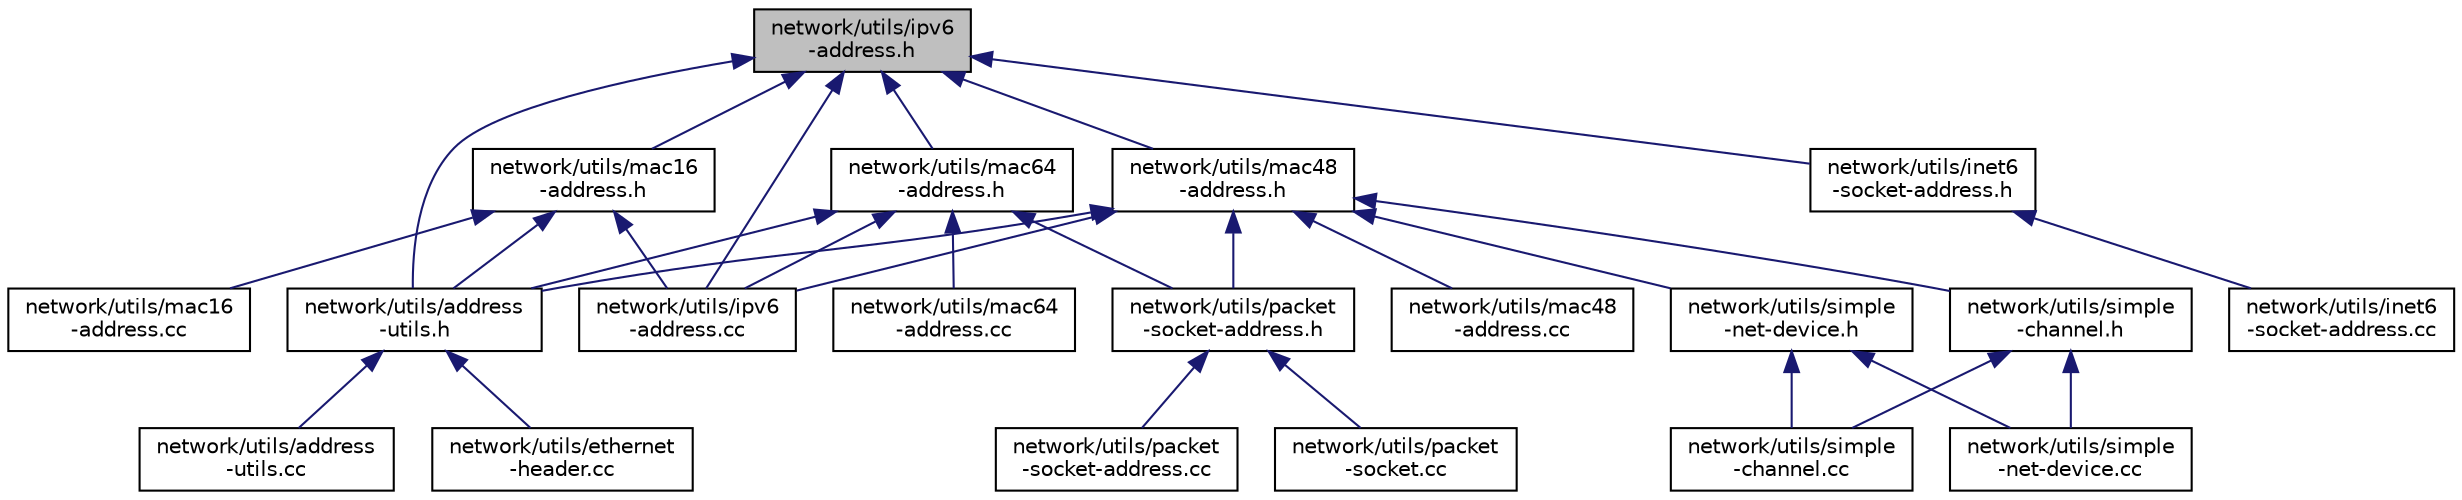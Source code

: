 digraph "network/utils/ipv6-address.h"
{
  edge [fontname="Helvetica",fontsize="10",labelfontname="Helvetica",labelfontsize="10"];
  node [fontname="Helvetica",fontsize="10",shape=record];
  Node1 [label="network/utils/ipv6\l-address.h",height=0.2,width=0.4,color="black", fillcolor="grey75", style="filled", fontcolor="black"];
  Node1 -> Node2 [dir="back",color="midnightblue",fontsize="10",style="solid"];
  Node2 [label="network/utils/address\l-utils.h",height=0.2,width=0.4,color="black", fillcolor="white", style="filled",URL="$d9/d93/address-utils_8h.html"];
  Node2 -> Node3 [dir="back",color="midnightblue",fontsize="10",style="solid"];
  Node3 [label="network/utils/address\l-utils.cc",height=0.2,width=0.4,color="black", fillcolor="white", style="filled",URL="$d5/db3/address-utils_8cc.html"];
  Node2 -> Node4 [dir="back",color="midnightblue",fontsize="10",style="solid"];
  Node4 [label="network/utils/ethernet\l-header.cc",height=0.2,width=0.4,color="black", fillcolor="white", style="filled",URL="$df/d6b/ethernet-header_8cc.html"];
  Node1 -> Node5 [dir="back",color="midnightblue",fontsize="10",style="solid"];
  Node5 [label="network/utils/mac64\l-address.h",height=0.2,width=0.4,color="black", fillcolor="white", style="filled",URL="$d2/df9/mac64-address_8h.html"];
  Node5 -> Node2 [dir="back",color="midnightblue",fontsize="10",style="solid"];
  Node5 -> Node6 [dir="back",color="midnightblue",fontsize="10",style="solid"];
  Node6 [label="network/utils/ipv6\l-address.cc",height=0.2,width=0.4,color="black", fillcolor="white", style="filled",URL="$d7/d82/ipv6-address_8cc.html"];
  Node5 -> Node7 [dir="back",color="midnightblue",fontsize="10",style="solid"];
  Node7 [label="network/utils/mac64\l-address.cc",height=0.2,width=0.4,color="black", fillcolor="white", style="filled",URL="$dc/dc2/mac64-address_8cc.html"];
  Node5 -> Node8 [dir="back",color="midnightblue",fontsize="10",style="solid"];
  Node8 [label="network/utils/packet\l-socket-address.h",height=0.2,width=0.4,color="black", fillcolor="white", style="filled",URL="$da/dfb/packet-socket-address_8h.html"];
  Node8 -> Node9 [dir="back",color="midnightblue",fontsize="10",style="solid"];
  Node9 [label="network/utils/packet\l-socket-address.cc",height=0.2,width=0.4,color="black", fillcolor="white", style="filled",URL="$d1/d37/packet-socket-address_8cc.html"];
  Node8 -> Node10 [dir="back",color="midnightblue",fontsize="10",style="solid"];
  Node10 [label="network/utils/packet\l-socket.cc",height=0.2,width=0.4,color="black", fillcolor="white", style="filled",URL="$dc/d8f/packet-socket_8cc.html"];
  Node1 -> Node11 [dir="back",color="midnightblue",fontsize="10",style="solid"];
  Node11 [label="network/utils/mac48\l-address.h",height=0.2,width=0.4,color="black", fillcolor="white", style="filled",URL="$db/dfd/mac48-address_8h.html"];
  Node11 -> Node2 [dir="back",color="midnightblue",fontsize="10",style="solid"];
  Node11 -> Node6 [dir="back",color="midnightblue",fontsize="10",style="solid"];
  Node11 -> Node12 [dir="back",color="midnightblue",fontsize="10",style="solid"];
  Node12 [label="network/utils/mac48\l-address.cc",height=0.2,width=0.4,color="black", fillcolor="white", style="filled",URL="$d6/db1/mac48-address_8cc.html"];
  Node11 -> Node8 [dir="back",color="midnightblue",fontsize="10",style="solid"];
  Node11 -> Node13 [dir="back",color="midnightblue",fontsize="10",style="solid"];
  Node13 [label="network/utils/simple\l-channel.h",height=0.2,width=0.4,color="black", fillcolor="white", style="filled",URL="$db/d18/simple-channel_8h.html"];
  Node13 -> Node14 [dir="back",color="midnightblue",fontsize="10",style="solid"];
  Node14 [label="network/utils/simple\l-channel.cc",height=0.2,width=0.4,color="black", fillcolor="white", style="filled",URL="$de/ddd/simple-channel_8cc.html"];
  Node13 -> Node15 [dir="back",color="midnightblue",fontsize="10",style="solid"];
  Node15 [label="network/utils/simple\l-net-device.cc",height=0.2,width=0.4,color="black", fillcolor="white", style="filled",URL="$db/d94/simple-net-device_8cc.html"];
  Node11 -> Node16 [dir="back",color="midnightblue",fontsize="10",style="solid"];
  Node16 [label="network/utils/simple\l-net-device.h",height=0.2,width=0.4,color="black", fillcolor="white", style="filled",URL="$d6/d6d/simple-net-device_8h.html"];
  Node16 -> Node14 [dir="back",color="midnightblue",fontsize="10",style="solid"];
  Node16 -> Node15 [dir="back",color="midnightblue",fontsize="10",style="solid"];
  Node1 -> Node17 [dir="back",color="midnightblue",fontsize="10",style="solid"];
  Node17 [label="network/utils/mac16\l-address.h",height=0.2,width=0.4,color="black", fillcolor="white", style="filled",URL="$dd/d8b/mac16-address_8h.html"];
  Node17 -> Node2 [dir="back",color="midnightblue",fontsize="10",style="solid"];
  Node17 -> Node6 [dir="back",color="midnightblue",fontsize="10",style="solid"];
  Node17 -> Node18 [dir="back",color="midnightblue",fontsize="10",style="solid"];
  Node18 [label="network/utils/mac16\l-address.cc",height=0.2,width=0.4,color="black", fillcolor="white", style="filled",URL="$d4/d3d/mac16-address_8cc.html"];
  Node1 -> Node19 [dir="back",color="midnightblue",fontsize="10",style="solid"];
  Node19 [label="network/utils/inet6\l-socket-address.h",height=0.2,width=0.4,color="black", fillcolor="white", style="filled",URL="$d5/dbf/inet6-socket-address_8h.html"];
  Node19 -> Node20 [dir="back",color="midnightblue",fontsize="10",style="solid"];
  Node20 [label="network/utils/inet6\l-socket-address.cc",height=0.2,width=0.4,color="black", fillcolor="white", style="filled",URL="$db/d82/inet6-socket-address_8cc.html"];
  Node1 -> Node6 [dir="back",color="midnightblue",fontsize="10",style="solid"];
}
